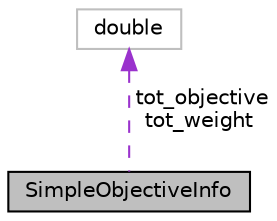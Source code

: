 digraph "SimpleObjectiveInfo"
{
  edge [fontname="Helvetica",fontsize="10",labelfontname="Helvetica",labelfontsize="10"];
  node [fontname="Helvetica",fontsize="10",shape=record];
  Node2 [label="SimpleObjectiveInfo",height=0.2,width=0.4,color="black", fillcolor="grey75", style="filled", fontcolor="black"];
  Node3 -> Node2 [dir="back",color="darkorchid3",fontsize="10",style="dashed",label=" tot_objective\ntot_weight" ,fontname="Helvetica"];
  Node3 [label="double",height=0.2,width=0.4,color="grey75", fillcolor="white", style="filled"];
}
